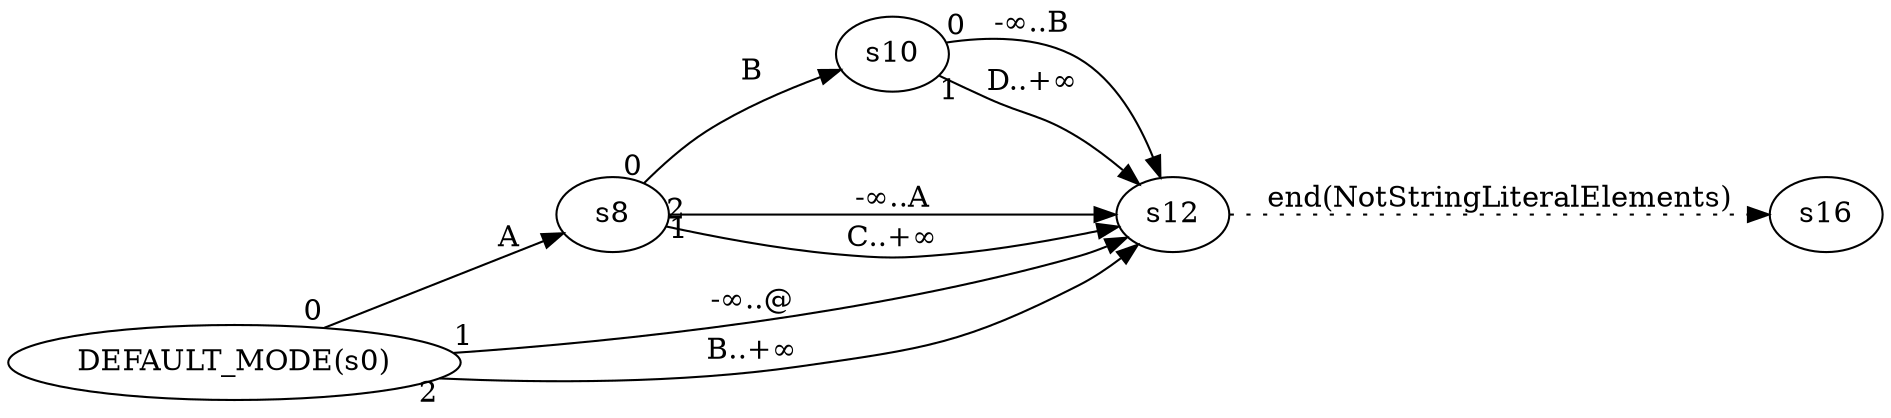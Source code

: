 digraph ATN {
  rankdir=LR;

  "DEFAULT_MODE(s0)" -> s8 [label=A taillabel=0]
  s8 -> s10 [label=B taillabel=0]
  s10 -> s12 [label="-∞..B" taillabel=0]
  s12 -> s16 [label="end(NotStringLiteralElements)" style=dotted]
  s10 -> s12 [label="D..+∞" taillabel=1]
  s8 -> s12 [label="-∞..A" taillabel=1]
  s8 -> s12 [label="C..+∞" taillabel=2]
  "DEFAULT_MODE(s0)" -> s12 [label="-∞..@" taillabel=1]
  "DEFAULT_MODE(s0)" -> s12 [label="B..+∞" taillabel=2]
}